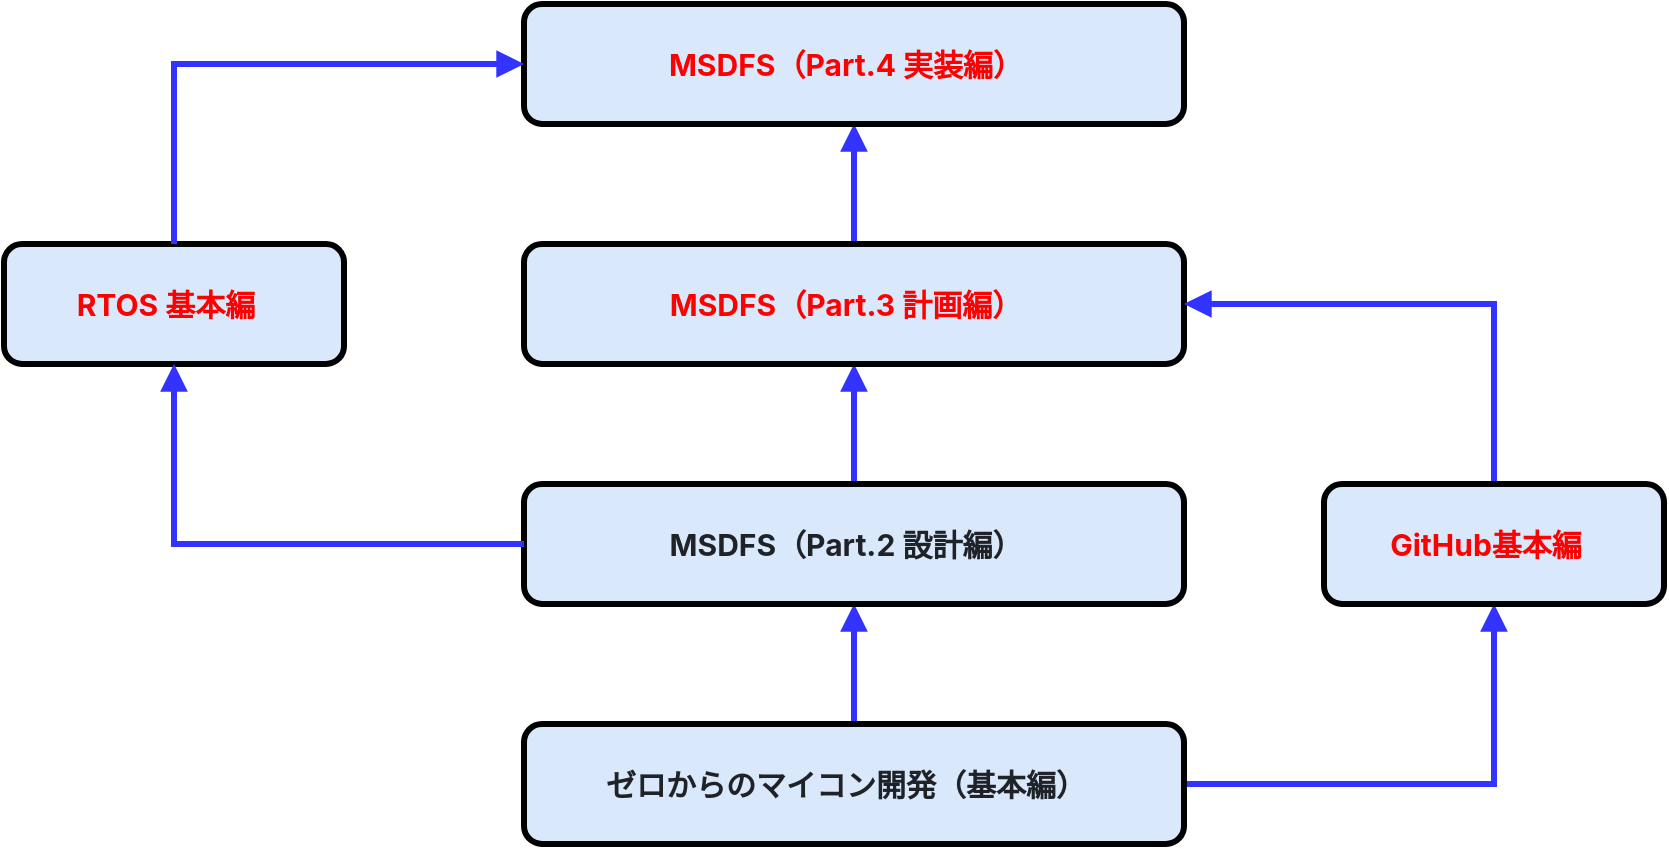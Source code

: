 <mxfile version="28.0.6" pages="3">
  <diagram name="Concept" id="gyDN8xmJq9cGO3GvEnbL">
    <mxGraphModel dx="1426" dy="841" grid="1" gridSize="10" guides="1" tooltips="1" connect="1" arrows="1" fold="1" page="1" pageScale="1" pageWidth="1100" pageHeight="850" background="none" math="0" shadow="0">
      <root>
        <mxCell id="iCJ9TH8GzqM0QcMqVKSq-0" />
        <mxCell id="iCJ9TH8GzqM0QcMqVKSq-1" parent="iCJ9TH8GzqM0QcMqVKSq-0" />
        <mxCell id="RgOVxA6ob6zA1to62i2F-9" value="" style="edgeStyle=orthogonalEdgeStyle;rounded=0;orthogonalLoop=1;jettySize=auto;html=1;strokeColor=#3333FF;fontColor=#46495D;fillColor=#B2C9AB;strokeWidth=3;endArrow=block;endFill=1;" parent="iCJ9TH8GzqM0QcMqVKSq-1" source="RgOVxA6ob6zA1to62i2F-2" target="RgOVxA6ob6zA1to62i2F-3" edge="1">
          <mxGeometry relative="1" as="geometry" />
        </mxCell>
        <mxCell id="RgOVxA6ob6zA1to62i2F-12" value="" style="edgeStyle=orthogonalEdgeStyle;rounded=0;orthogonalLoop=1;jettySize=auto;html=1;strokeColor=#3333FF;fontColor=#46495D;fillColor=#B2C9AB;strokeWidth=3;endArrow=block;endFill=1;" parent="iCJ9TH8GzqM0QcMqVKSq-1" source="RgOVxA6ob6zA1to62i2F-2" target="RgOVxA6ob6zA1to62i2F-7" edge="1">
          <mxGeometry relative="1" as="geometry" />
        </mxCell>
        <mxCell id="RgOVxA6ob6zA1to62i2F-2" value="&lt;h2 class=&quot;Box-sc-g0xbh4-0 gDzpXv prc-PageHeader-Title-LKOsd HeaderViewer-module__PageHeader_Title--FtJ26 prc-Heading-Heading-6CmGO&quot; data-component=&quot;PH_Title&quot; data-hidden=&quot;false&quot; style=&quot;box-sizing: border-box; margin: 0px; order: 1; line-height: 1.429; color: rgb(31, 35, 40); font-family: -apple-system, BlinkMacSystemFont, &amp;quot;Segoe UI&amp;quot;, &amp;quot;Noto Sans&amp;quot;, Helvetica, Arial, sans-serif, &amp;quot;Apple Color Emoji&amp;quot;, &amp;quot;Segoe UI Emoji&amp;quot;; text-align: start; --custom-font-size: 2rem;&quot;&gt;&lt;bdi class=&quot;Box-sc-g0xbh4-0 hjDqIa markdown-title HeaderViewer-module__VerifiedHTMLBox--EQCNM&quot; data-testid=&quot;issue-title&quot; style=&quot;box-sizing: border-box; display: inline; word-break: break-word; margin-right: 8px;&quot;&gt;ゼロからのマイコン開発（基本編）&lt;/bdi&gt;&lt;/h2&gt;" style="rounded=1;whiteSpace=wrap;html=1;fontSize=10;fillColor=#dae8fc;strokeColor=#000000;labelBackgroundColor=none;fontStyle=1;strokeWidth=3;" parent="iCJ9TH8GzqM0QcMqVKSq-1" vertex="1">
          <mxGeometry x="300" y="440" width="330" height="60" as="geometry" />
        </mxCell>
        <mxCell id="RgOVxA6ob6zA1to62i2F-10" value="" style="edgeStyle=orthogonalEdgeStyle;rounded=0;orthogonalLoop=1;jettySize=auto;html=1;strokeColor=#3333FF;fontColor=#46495D;fillColor=#B2C9AB;strokeWidth=3;endArrow=block;endFill=1;" parent="iCJ9TH8GzqM0QcMqVKSq-1" source="RgOVxA6ob6zA1to62i2F-3" target="RgOVxA6ob6zA1to62i2F-4" edge="1">
          <mxGeometry relative="1" as="geometry" />
        </mxCell>
        <mxCell id="RgOVxA6ob6zA1to62i2F-3" value="&lt;h2 class=&quot;Box-sc-g0xbh4-0 gDzpXv prc-PageHeader-Title-LKOsd HeaderViewer-module__PageHeader_Title--FtJ26 prc-Heading-Heading-6CmGO&quot; data-component=&quot;PH_Title&quot; data-hidden=&quot;false&quot; style=&quot;box-sizing: border-box; margin: 0px; order: 1; line-height: 1.429; color: rgb(31, 35, 40); font-family: -apple-system, BlinkMacSystemFont, &amp;quot;Segoe UI&amp;quot;, &amp;quot;Noto Sans&amp;quot;, Helvetica, Arial, sans-serif, &amp;quot;Apple Color Emoji&amp;quot;, &amp;quot;Segoe UI Emoji&amp;quot;; text-align: start; --custom-font-size: 2rem;&quot;&gt;&lt;bdi class=&quot;Box-sc-g0xbh4-0 hjDqIa markdown-title HeaderViewer-module__VerifiedHTMLBox--EQCNM&quot; data-testid=&quot;issue-title&quot; style=&quot;box-sizing: border-box; display: inline; word-break: break-word; margin-right: 8px;&quot;&gt;MSDFS（Part.2 設計編）&lt;/bdi&gt;&lt;/h2&gt;" style="rounded=1;whiteSpace=wrap;html=1;fontSize=10;fillColor=#dae8fc;strokeColor=#000000;labelBackgroundColor=none;fontStyle=1;strokeWidth=3;" parent="iCJ9TH8GzqM0QcMqVKSq-1" vertex="1">
          <mxGeometry x="300" y="320" width="330" height="60" as="geometry" />
        </mxCell>
        <mxCell id="RgOVxA6ob6zA1to62i2F-11" value="" style="edgeStyle=orthogonalEdgeStyle;rounded=0;orthogonalLoop=1;jettySize=auto;html=1;strokeColor=#3333FF;fontColor=#46495D;fillColor=#B2C9AB;strokeWidth=3;endArrow=block;endFill=1;" parent="iCJ9TH8GzqM0QcMqVKSq-1" source="RgOVxA6ob6zA1to62i2F-4" target="RgOVxA6ob6zA1to62i2F-5" edge="1">
          <mxGeometry relative="1" as="geometry" />
        </mxCell>
        <mxCell id="RgOVxA6ob6zA1to62i2F-4" value="&lt;h2 class=&quot;Box-sc-g0xbh4-0 gDzpXv prc-PageHeader-Title-LKOsd HeaderViewer-module__PageHeader_Title--FtJ26 prc-Heading-Heading-6CmGO&quot; data-component=&quot;PH_Title&quot; data-hidden=&quot;false&quot; style=&quot;box-sizing: border-box; margin: 0px; order: 1; line-height: 1.429; font-family: -apple-system, BlinkMacSystemFont, &amp;quot;Segoe UI&amp;quot;, &amp;quot;Noto Sans&amp;quot;, Helvetica, Arial, sans-serif, &amp;quot;Apple Color Emoji&amp;quot;, &amp;quot;Segoe UI Emoji&amp;quot;; text-align: start; --custom-font-size: 2rem;&quot;&gt;&lt;bdi class=&quot;Box-sc-g0xbh4-0 hjDqIa markdown-title HeaderViewer-module__VerifiedHTMLBox--EQCNM&quot; data-testid=&quot;issue-title&quot; style=&quot;box-sizing: border-box; display: inline; word-break: break-word; margin-right: 8px;&quot;&gt;MSDFS（Part.3 計画編）&lt;/bdi&gt;&lt;/h2&gt;" style="rounded=1;whiteSpace=wrap;html=1;fontSize=10;fillColor=#dae8fc;strokeColor=#000000;labelBackgroundColor=none;fontStyle=1;strokeWidth=3;fontColor=#FF0000;" parent="iCJ9TH8GzqM0QcMqVKSq-1" vertex="1">
          <mxGeometry x="300" y="200" width="330" height="60" as="geometry" />
        </mxCell>
        <mxCell id="RgOVxA6ob6zA1to62i2F-5" value="&lt;h2 style=&quot;box-sizing: border-box; margin: 0px; order: 1; line-height: 1.429; font-family: -apple-system, BlinkMacSystemFont, &amp;quot;Segoe UI&amp;quot;, &amp;quot;Noto Sans&amp;quot;, Helvetica, Arial, sans-serif, &amp;quot;Apple Color Emoji&amp;quot;, &amp;quot;Segoe UI Emoji&amp;quot;; text-align: start; --custom-font-size: 2rem;&quot; data-hidden=&quot;false&quot; data-component=&quot;PH_Title&quot; class=&quot;Box-sc-g0xbh4-0 gDzpXv prc-PageHeader-Title-LKOsd HeaderViewer-module__PageHeader_Title--FtJ26 prc-Heading-Heading-6CmGO&quot;&gt;&lt;bdi style=&quot;box-sizing: border-box; display: inline; word-break: break-word; margin-right: 8px;&quot; data-testid=&quot;issue-title&quot; class=&quot;Box-sc-g0xbh4-0 hjDqIa markdown-title HeaderViewer-module__VerifiedHTMLBox--EQCNM&quot;&gt;MSDFS（Part.4 実装編）&lt;/bdi&gt;&lt;/h2&gt;" style="rounded=1;whiteSpace=wrap;html=1;fontSize=10;fillColor=#dae8fc;strokeColor=#000000;labelBackgroundColor=none;fontStyle=1;strokeWidth=3;fontColor=#FF0000;" parent="iCJ9TH8GzqM0QcMqVKSq-1" vertex="1">
          <mxGeometry x="300" y="80" width="330" height="60" as="geometry" />
        </mxCell>
        <mxCell id="RgOVxA6ob6zA1to62i2F-14" style="edgeStyle=orthogonalEdgeStyle;rounded=0;orthogonalLoop=1;jettySize=auto;html=1;entryX=1;entryY=0.5;entryDx=0;entryDy=0;strokeColor=#3333FF;fontColor=#46495D;fillColor=#B2C9AB;strokeWidth=3;endArrow=block;endFill=1;" parent="iCJ9TH8GzqM0QcMqVKSq-1" source="RgOVxA6ob6zA1to62i2F-7" target="RgOVxA6ob6zA1to62i2F-4" edge="1">
          <mxGeometry relative="1" as="geometry">
            <Array as="points">
              <mxPoint x="785" y="230" />
            </Array>
          </mxGeometry>
        </mxCell>
        <mxCell id="RgOVxA6ob6zA1to62i2F-7" value="&lt;h2 class=&quot;Box-sc-g0xbh4-0 gDzpXv prc-PageHeader-Title-LKOsd HeaderViewer-module__PageHeader_Title--FtJ26 prc-Heading-Heading-6CmGO&quot; data-component=&quot;PH_Title&quot; data-hidden=&quot;false&quot; style=&quot;box-sizing: border-box; margin: 0px; order: 1; line-height: 1.429; font-family: -apple-system, BlinkMacSystemFont, &amp;quot;Segoe UI&amp;quot;, &amp;quot;Noto Sans&amp;quot;, Helvetica, Arial, sans-serif, &amp;quot;Apple Color Emoji&amp;quot;, &amp;quot;Segoe UI Emoji&amp;quot;; text-align: start; --custom-font-size: 2rem;&quot;&gt;&lt;bdi class=&quot;Box-sc-g0xbh4-0 hjDqIa markdown-title HeaderViewer-module__VerifiedHTMLBox--EQCNM&quot; data-testid=&quot;issue-title&quot; style=&quot;box-sizing: border-box; display: inline; word-break: break-word; margin-right: 8px;&quot;&gt;GitHub基本編&lt;/bdi&gt;&lt;/h2&gt;" style="rounded=1;whiteSpace=wrap;html=1;fontSize=10;fillColor=#dae8fc;strokeColor=#000000;labelBackgroundColor=none;fontStyle=1;strokeWidth=3;fontColor=#FF0000;" parent="iCJ9TH8GzqM0QcMqVKSq-1" vertex="1">
          <mxGeometry x="700" y="320" width="170" height="60" as="geometry" />
        </mxCell>
        <mxCell id="DFg-TdxBjcgFVhkLbBi8-0" value="&lt;h2 class=&quot;Box-sc-g0xbh4-0 gDzpXv prc-PageHeader-Title-LKOsd HeaderViewer-module__PageHeader_Title--FtJ26 prc-Heading-Heading-6CmGO&quot; data-component=&quot;PH_Title&quot; data-hidden=&quot;false&quot; style=&quot;box-sizing: border-box; margin: 0px; order: 1; line-height: 1.429; font-family: -apple-system, BlinkMacSystemFont, &amp;quot;Segoe UI&amp;quot;, &amp;quot;Noto Sans&amp;quot;, Helvetica, Arial, sans-serif, &amp;quot;Apple Color Emoji&amp;quot;, &amp;quot;Segoe UI Emoji&amp;quot;; text-align: start; --custom-font-size: 2rem;&quot;&gt;&lt;bdi class=&quot;Box-sc-g0xbh4-0 hjDqIa markdown-title HeaderViewer-module__VerifiedHTMLBox--EQCNM&quot; data-testid=&quot;issue-title&quot; style=&quot;box-sizing: border-box; display: inline; word-break: break-word; margin-right: 8px;&quot;&gt;RTOS 基本編&lt;/bdi&gt;&lt;/h2&gt;" style="rounded=1;whiteSpace=wrap;html=1;fontSize=10;fillColor=#dae8fc;strokeColor=#000000;labelBackgroundColor=none;fontStyle=1;strokeWidth=3;fontColor=#FF0000;" vertex="1" parent="iCJ9TH8GzqM0QcMqVKSq-1">
          <mxGeometry x="40" y="200" width="170" height="60" as="geometry" />
        </mxCell>
        <mxCell id="DFg-TdxBjcgFVhkLbBi8-1" value="" style="edgeStyle=orthogonalEdgeStyle;rounded=0;orthogonalLoop=1;jettySize=auto;html=1;strokeColor=#3333FF;fontColor=#46495D;fillColor=#B2C9AB;exitX=0;exitY=0.5;exitDx=0;exitDy=0;entryX=0.5;entryY=1;entryDx=0;entryDy=0;strokeWidth=3;endArrow=block;endFill=1;" edge="1" parent="iCJ9TH8GzqM0QcMqVKSq-1" source="RgOVxA6ob6zA1to62i2F-3" target="DFg-TdxBjcgFVhkLbBi8-0">
          <mxGeometry relative="1" as="geometry">
            <mxPoint x="770" y="570" as="sourcePoint" />
            <mxPoint x="925" y="480" as="targetPoint" />
          </mxGeometry>
        </mxCell>
        <mxCell id="DFg-TdxBjcgFVhkLbBi8-2" value="" style="edgeStyle=orthogonalEdgeStyle;rounded=0;orthogonalLoop=1;jettySize=auto;html=1;strokeColor=#3333FF;fontColor=#46495D;fillColor=#B2C9AB;exitX=0.5;exitY=0;exitDx=0;exitDy=0;entryX=0;entryY=0.5;entryDx=0;entryDy=0;strokeWidth=3;endArrow=block;endFill=1;" edge="1" parent="iCJ9TH8GzqM0QcMqVKSq-1" source="DFg-TdxBjcgFVhkLbBi8-0" target="RgOVxA6ob6zA1to62i2F-5">
          <mxGeometry relative="1" as="geometry">
            <mxPoint x="375" y="330" as="sourcePoint" />
            <mxPoint x="200" y="240" as="targetPoint" />
          </mxGeometry>
        </mxCell>
      </root>
    </mxGraphModel>
  </diagram>
  <diagram name="HCD" id="13e1069c-82ec-6db2-03f1-153e76fe0fe0">
    <mxGraphModel dx="1426" dy="841" grid="1" gridSize="10" guides="1" tooltips="1" connect="1" arrows="1" fold="1" page="1" pageScale="1" pageWidth="1100" pageHeight="850" background="none" math="0" shadow="0">
      <root>
        <mxCell id="0" />
        <mxCell id="1" parent="0" />
        <mxCell id="c04L4ZITfjTPw2QW9u5T-43" value="&lt;h1 style=&quot;margin-top: 0px;&quot;&gt;MCU Hardware Concept Model&lt;/h1&gt;" style="text;html=1;whiteSpace=wrap;overflow=hidden;rounded=0;" parent="1" vertex="1">
          <mxGeometry x="40" y="20" width="380" height="50" as="geometry" />
        </mxCell>
        <mxCell id="vPWLyh52lt6zzSOhZWYh-5" value="" style="edgeStyle=orthogonalEdgeStyle;rounded=0;orthogonalLoop=1;jettySize=auto;html=1;startArrow=block;startFill=1;endArrow=block;endFill=1;" parent="1" source="vPWLyh52lt6zzSOhZWYh-1" target="vPWLyh52lt6zzSOhZWYh-3" edge="1">
          <mxGeometry relative="1" as="geometry" />
        </mxCell>
        <mxCell id="vPWLyh52lt6zzSOhZWYh-1" value="MCU" style="shape=folder;fontStyle=1;tabWidth=110;tabHeight=30;tabPosition=left;html=1;boundedLbl=1;labelInHeader=1;container=1;collapsible=0;recursiveResize=0;whiteSpace=wrap;" parent="1" vertex="1">
          <mxGeometry x="40" y="80" width="160" height="100" as="geometry" />
        </mxCell>
        <mxCell id="vPWLyh52lt6zzSOhZWYh-2" value="ARM CoreM0+" style="html=1;whiteSpace=wrap;" parent="vPWLyh52lt6zzSOhZWYh-1" vertex="1">
          <mxGeometry width="110" height="30" relative="1" as="geometry">
            <mxPoint x="24" y="50" as="offset" />
          </mxGeometry>
        </mxCell>
        <mxCell id="vPWLyh52lt6zzSOhZWYh-12" value="" style="edgeStyle=orthogonalEdgeStyle;rounded=0;orthogonalLoop=1;jettySize=auto;html=1;startArrow=block;startFill=1;endArrow=block;endFill=1;" parent="1" source="vPWLyh52lt6zzSOhZWYh-3" target="vPWLyh52lt6zzSOhZWYh-8" edge="1">
          <mxGeometry relative="1" as="geometry" />
        </mxCell>
        <mxCell id="vPWLyh52lt6zzSOhZWYh-3" value="Memory" style="shape=folder;fontStyle=1;tabWidth=110;tabHeight=30;tabPosition=left;html=1;boundedLbl=1;labelInHeader=1;container=1;collapsible=0;recursiveResize=0;whiteSpace=wrap;" parent="1" vertex="1">
          <mxGeometry x="320" y="80" width="160" height="180" as="geometry" />
        </mxCell>
        <mxCell id="vPWLyh52lt6zzSOhZWYh-4" value="Register" style="html=1;whiteSpace=wrap;" parent="vPWLyh52lt6zzSOhZWYh-3" vertex="1">
          <mxGeometry width="110" height="30" relative="1" as="geometry">
            <mxPoint x="24" y="50" as="offset" />
          </mxGeometry>
        </mxCell>
        <mxCell id="vPWLyh52lt6zzSOhZWYh-6" value="SRAM" style="html=1;whiteSpace=wrap;" parent="vPWLyh52lt6zzSOhZWYh-3" vertex="1">
          <mxGeometry width="110" height="30" relative="1" as="geometry">
            <mxPoint x="24" y="90" as="offset" />
          </mxGeometry>
        </mxCell>
        <mxCell id="vPWLyh52lt6zzSOhZWYh-7" value="FLASH" style="html=1;whiteSpace=wrap;" parent="vPWLyh52lt6zzSOhZWYh-3" vertex="1">
          <mxGeometry width="110" height="30" relative="1" as="geometry">
            <mxPoint x="24" y="130" as="offset" />
          </mxGeometry>
        </mxCell>
        <mxCell id="vPWLyh52lt6zzSOhZWYh-8" value="Peripherals" style="shape=folder;fontStyle=1;tabWidth=110;tabHeight=30;tabPosition=left;html=1;boundedLbl=1;labelInHeader=1;container=1;collapsible=0;recursiveResize=0;whiteSpace=wrap;" parent="1" vertex="1">
          <mxGeometry x="600" y="80" width="160" height="180" as="geometry" />
        </mxCell>
        <mxCell id="vPWLyh52lt6zzSOhZWYh-9" value="GPIO" style="html=1;whiteSpace=wrap;" parent="vPWLyh52lt6zzSOhZWYh-8" vertex="1">
          <mxGeometry width="110" height="30" relative="1" as="geometry">
            <mxPoint x="24" y="50" as="offset" />
          </mxGeometry>
        </mxCell>
        <mxCell id="vPWLyh52lt6zzSOhZWYh-10" value="TIM" style="html=1;whiteSpace=wrap;" parent="vPWLyh52lt6zzSOhZWYh-8" vertex="1">
          <mxGeometry width="110" height="30" relative="1" as="geometry">
            <mxPoint x="24" y="90" as="offset" />
          </mxGeometry>
        </mxCell>
        <mxCell id="vPWLyh52lt6zzSOhZWYh-11" value="UART" style="html=1;whiteSpace=wrap;" parent="vPWLyh52lt6zzSOhZWYh-8" vertex="1">
          <mxGeometry width="110" height="30" relative="1" as="geometry">
            <mxPoint x="24" y="130" as="offset" />
          </mxGeometry>
        </mxCell>
        <mxCell id="vPWLyh52lt6zzSOhZWYh-13" value="" style="edgeStyle=orthogonalEdgeStyle;rounded=0;orthogonalLoop=1;jettySize=auto;html=1;startArrow=block;startFill=1;endArrow=block;endFill=1;" parent="1" edge="1">
          <mxGeometry relative="1" as="geometry">
            <mxPoint x="40" y="280" as="sourcePoint" />
            <mxPoint x="300" y="280" as="targetPoint" />
          </mxGeometry>
        </mxCell>
        <mxCell id="vPWLyh52lt6zzSOhZWYh-14" value="BUS, e.g., IOPORT,AHB, APB, System, DMA." style="text;html=1;align=center;verticalAlign=middle;whiteSpace=wrap;rounded=0;" parent="1" vertex="1">
          <mxGeometry x="40" y="290" width="270" height="30" as="geometry" />
        </mxCell>
      </root>
    </mxGraphModel>
  </diagram>
  <diagram name="SCD" id="J-Bd_j0rxy2oPNWF3FvJ">
    <mxGraphModel dx="1434" dy="844" grid="1" gridSize="10" guides="1" tooltips="1" connect="1" arrows="1" fold="1" page="1" pageScale="1" pageWidth="1100" pageHeight="850" background="none" math="0" shadow="0">
      <root>
        <mxCell id="t-YoSb7FIt-wNIy6U0vz-0" />
        <mxCell id="t-YoSb7FIt-wNIy6U0vz-1" parent="t-YoSb7FIt-wNIy6U0vz-0" />
        <mxCell id="t-YoSb7FIt-wNIy6U0vz-2" value="Memory" style="shape=umlLifeline;perimeter=lifelinePerimeter;whiteSpace=wrap;html=1;container=1;collapsible=0;recursiveResize=0;outlineConnect=0;rounded=1;shadow=0;comic=0;labelBackgroundColor=none;strokeWidth=1;fontFamily=Verdana;fontSize=12;align=center;" vertex="1" parent="t-YoSb7FIt-wNIy6U0vz-1">
          <mxGeometry x="360" y="122" width="100" height="219" as="geometry" />
        </mxCell>
        <mxCell id="t-YoSb7FIt-wNIy6U0vz-20" value="" style="html=1;points=[];perimeter=orthogonalPerimeter;rounded=0;shadow=0;comic=0;labelBackgroundColor=none;strokeWidth=1;fontFamily=Verdana;fontSize=12;align=center;" vertex="1" parent="t-YoSb7FIt-wNIy6U0vz-2">
          <mxGeometry x="45" y="81" width="10" height="21" as="geometry" />
        </mxCell>
        <mxCell id="t-YoSb7FIt-wNIy6U0vz-3" value="GPIOF" style="shape=umlLifeline;perimeter=lifelinePerimeter;whiteSpace=wrap;html=1;container=1;collapsible=0;recursiveResize=0;outlineConnect=0;rounded=1;shadow=0;comic=0;labelBackgroundColor=none;strokeWidth=1;fontFamily=Verdana;fontSize=12;align=center;" vertex="1" parent="t-YoSb7FIt-wNIy6U0vz-1">
          <mxGeometry x="591" y="122" width="100" height="219" as="geometry" />
        </mxCell>
        <mxCell id="t-YoSb7FIt-wNIy6U0vz-11" value="Update [0x5000 1400 - 17FF]" style="endArrow=none;endFill=0;endSize=12;html=1;rounded=0;exitX=0.5;exitY=0.933;exitDx=0;exitDy=0;exitPerimeter=0;startFill=0;" edge="1" parent="t-YoSb7FIt-wNIy6U0vz-3">
          <mxGeometry x="0.003" width="160" relative="1" as="geometry">
            <mxPoint x="49" y="136" as="sourcePoint" />
            <mxPoint x="-176" y="136.01" as="targetPoint" />
            <mxPoint as="offset" />
          </mxGeometry>
        </mxCell>
        <mxCell id="YYZ_FA172tAhD1S2uNox-22" value="" style="html=1;points=[];perimeter=orthogonalPerimeter;rounded=0;shadow=0;comic=0;labelBackgroundColor=none;strokeWidth=1;fontFamily=Verdana;fontSize=12;align=center;" vertex="1" parent="t-YoSb7FIt-wNIy6U0vz-3">
          <mxGeometry x="45" y="124" width="10" height="21" as="geometry" />
        </mxCell>
        <mxCell id="t-YoSb7FIt-wNIy6U0vz-8" value="MCU" style="shape=umlLifeline;perimeter=lifelinePerimeter;whiteSpace=wrap;html=1;container=1;collapsible=0;recursiveResize=0;outlineConnect=0;rounded=1;shadow=0;comic=0;labelBackgroundColor=none;strokeWidth=1;fontFamily=Verdana;fontSize=12;align=center;" vertex="1" parent="t-YoSb7FIt-wNIy6U0vz-1">
          <mxGeometry x="79" y="122" width="100" height="219" as="geometry" />
        </mxCell>
        <mxCell id="YYZ_FA172tAhD1S2uNox-2" value="" style="html=1;points=[[0,0,0,0,5],[0,1,0,0,-5],[1,0,0,0,5],[1,1,0,0,-5]];perimeter=orthogonalPerimeter;outlineConnect=0;targetShapes=umlLifeline;portConstraint=eastwest;newEdgeStyle={&quot;curved&quot;:0,&quot;rounded&quot;:0};" vertex="1" parent="t-YoSb7FIt-wNIy6U0vz-8">
          <mxGeometry x="45" y="68" width="10" height="42" as="geometry" />
        </mxCell>
        <mxCell id="YYZ_FA172tAhD1S2uNox-3" value="dispatch" style="html=1;verticalAlign=bottom;startArrow=oval;endArrow=block;startSize=8;curved=0;rounded=0;entryX=0;entryY=0;entryDx=0;entryDy=5;" edge="1" target="YYZ_FA172tAhD1S2uNox-2" parent="t-YoSb7FIt-wNIy6U0vz-8">
          <mxGeometry relative="1" as="geometry">
            <mxPoint x="-25" y="73" as="sourcePoint" />
          </mxGeometry>
        </mxCell>
        <mxCell id="t-YoSb7FIt-wNIy6U0vz-24" value="&lt;h1 style=&quot;margin-top: 0px;&quot;&gt;MCU Software Concept Model&lt;/h1&gt;" style="text;html=1;whiteSpace=wrap;overflow=hidden;rounded=0;" vertex="1" parent="t-YoSb7FIt-wNIy6U0vz-1">
          <mxGeometry x="40" y="20" width="380" height="50" as="geometry" />
        </mxCell>
        <mxCell id="YYZ_FA172tAhD1S2uNox-0" value="&lt;font&gt;- Polling (main, thread, 非同期)&lt;/font&gt;" style="text;html=1;align=left;verticalAlign=middle;whiteSpace=wrap;rounded=0;fontStyle=1;fontSize=15;" vertex="1" parent="t-YoSb7FIt-wNIy6U0vz-1">
          <mxGeometry x="40" y="81" width="360" height="30" as="geometry" />
        </mxCell>
        <mxCell id="YYZ_FA172tAhD1S2uNox-1" value="&lt;font&gt;- ISR (割り込み, handler, 同期)&lt;/font&gt;" style="text;html=1;align=left;verticalAlign=middle;whiteSpace=wrap;rounded=0;fontStyle=1;fontSize=15;" vertex="1" parent="t-YoSb7FIt-wNIy6U0vz-1">
          <mxGeometry x="40" y="361" width="380" height="30" as="geometry" />
        </mxCell>
        <mxCell id="YYZ_FA172tAhD1S2uNox-9" value="Read [0x5000 1400 - 17FF]" style="endArrow=block;dashed=1;endFill=0;endSize=12;html=1;rounded=0;" edge="1" parent="t-YoSb7FIt-wNIy6U0vz-1">
          <mxGeometry x="-0.063" y="10" width="160" relative="1" as="geometry">
            <mxPoint x="134" y="202" as="sourcePoint" />
            <mxPoint x="409" y="202" as="targetPoint" />
            <mxPoint as="offset" />
          </mxGeometry>
        </mxCell>
        <mxCell id="YYZ_FA172tAhD1S2uNox-10" value="Memory" style="shape=umlLifeline;perimeter=lifelinePerimeter;whiteSpace=wrap;html=1;container=1;collapsible=0;recursiveResize=0;outlineConnect=0;rounded=1;shadow=0;comic=0;labelBackgroundColor=none;strokeWidth=1;fontFamily=Verdana;fontSize=12;align=center;" vertex="1" parent="t-YoSb7FIt-wNIy6U0vz-1">
          <mxGeometry x="360" y="401" width="100" height="240" as="geometry" />
        </mxCell>
        <mxCell id="YYZ_FA172tAhD1S2uNox-11" value="" style="html=1;points=[];perimeter=orthogonalPerimeter;rounded=0;shadow=0;comic=0;labelBackgroundColor=none;strokeWidth=1;fontFamily=Verdana;fontSize=12;align=center;" vertex="1" parent="YYZ_FA172tAhD1S2uNox-10">
          <mxGeometry x="45" y="122" width="10" height="21" as="geometry" />
        </mxCell>
        <mxCell id="YYZ_FA172tAhD1S2uNox-42" value="TIM7 ISR [0x0000_0088]" style="endArrow=none;endFill=1;endSize=12;html=1;rounded=0;exitX=0.5;exitY=0.933;exitDx=0;exitDy=0;exitPerimeter=0;startFill=0;" edge="1" parent="YYZ_FA172tAhD1S2uNox-10">
          <mxGeometry x="0.003" width="160" relative="1" as="geometry">
            <mxPoint x="276" y="200" as="sourcePoint" />
            <mxPoint x="51" y="200.01" as="targetPoint" />
            <mxPoint as="offset" />
          </mxGeometry>
        </mxCell>
        <mxCell id="YYZ_FA172tAhD1S2uNox-13" value="TIM7" style="shape=umlLifeline;perimeter=lifelinePerimeter;whiteSpace=wrap;html=1;container=1;collapsible=0;recursiveResize=0;outlineConnect=0;rounded=1;shadow=0;comic=0;labelBackgroundColor=none;strokeWidth=1;fontFamily=Verdana;fontSize=12;align=center;" vertex="1" parent="t-YoSb7FIt-wNIy6U0vz-1">
          <mxGeometry x="591" y="401" width="100" height="240" as="geometry" />
        </mxCell>
        <mxCell id="YYZ_FA172tAhD1S2uNox-14" value="Timer Expired" style="endArrow=none;endFill=1;endSize=12;html=1;rounded=0;exitX=0.5;exitY=0.933;exitDx=0;exitDy=0;exitPerimeter=0;startFill=0;" edge="1" parent="YYZ_FA172tAhD1S2uNox-13">
          <mxGeometry x="0.003" width="160" relative="1" as="geometry">
            <mxPoint x="49" y="178" as="sourcePoint" />
            <mxPoint x="-176" y="178.01" as="targetPoint" />
            <mxPoint as="offset" />
          </mxGeometry>
        </mxCell>
        <mxCell id="YYZ_FA172tAhD1S2uNox-21" value="Start [0x5000 1400 - 17FF]" style="endArrow=none;endFill=1;endSize=12;html=1;rounded=0;exitX=0.5;exitY=0.933;exitDx=0;exitDy=0;exitPerimeter=0;startFill=0;" edge="1" parent="YYZ_FA172tAhD1S2uNox-13">
          <mxGeometry x="0.003" width="160" relative="1" as="geometry">
            <mxPoint x="49" y="132" as="sourcePoint" />
            <mxPoint x="-176" y="132.01" as="targetPoint" />
            <mxPoint as="offset" />
          </mxGeometry>
        </mxCell>
        <mxCell id="YYZ_FA172tAhD1S2uNox-23" value="" style="html=1;points=[];perimeter=orthogonalPerimeter;rounded=0;shadow=0;comic=0;labelBackgroundColor=none;strokeWidth=1;fontFamily=Verdana;fontSize=12;align=center;" vertex="1" parent="YYZ_FA172tAhD1S2uNox-13">
          <mxGeometry x="45" y="126" width="10" height="21" as="geometry" />
        </mxCell>
        <mxCell id="YYZ_FA172tAhD1S2uNox-35" value="" style="html=1;points=[];perimeter=orthogonalPerimeter;rounded=0;shadow=0;comic=0;labelBackgroundColor=none;strokeWidth=1;fontFamily=Verdana;fontSize=12;align=center;" vertex="1" parent="YYZ_FA172tAhD1S2uNox-13">
          <mxGeometry x="45" y="171" width="10" height="39" as="geometry" />
        </mxCell>
        <mxCell id="YYZ_FA172tAhD1S2uNox-15" value="MCU" style="shape=umlLifeline;perimeter=lifelinePerimeter;whiteSpace=wrap;html=1;container=1;collapsible=0;recursiveResize=0;outlineConnect=0;rounded=1;shadow=0;comic=0;labelBackgroundColor=none;strokeWidth=1;fontFamily=Verdana;fontSize=12;align=center;" vertex="1" parent="t-YoSb7FIt-wNIy6U0vz-1">
          <mxGeometry x="79" y="401" width="100" height="240" as="geometry" />
        </mxCell>
        <mxCell id="YYZ_FA172tAhD1S2uNox-16" value="" style="html=1;points=[[0,0,0,0,5],[0,1,0,0,-5],[1,0,0,0,5],[1,1,0,0,-5]];perimeter=orthogonalPerimeter;outlineConnect=0;targetShapes=umlLifeline;portConstraint=eastwest;newEdgeStyle={&quot;curved&quot;:0,&quot;rounded&quot;:0};" vertex="1" parent="YYZ_FA172tAhD1S2uNox-15">
          <mxGeometry x="45" y="109" width="10" height="42" as="geometry" />
        </mxCell>
        <mxCell id="YYZ_FA172tAhD1S2uNox-17" value="dispatch" style="html=1;verticalAlign=bottom;startArrow=oval;endArrow=block;startSize=8;curved=0;rounded=0;entryX=0;entryY=0;entryDx=0;entryDy=5;" edge="1" parent="YYZ_FA172tAhD1S2uNox-15" target="YYZ_FA172tAhD1S2uNox-16">
          <mxGeometry relative="1" as="geometry">
            <mxPoint x="-25" y="114" as="sourcePoint" />
          </mxGeometry>
        </mxCell>
        <mxCell id="YYZ_FA172tAhD1S2uNox-39" value="entry" style="html=1;verticalAlign=bottom;startArrow=oval;endArrow=block;startSize=8;curved=0;rounded=0;entryX=0;entryY=0;entryDx=0;entryDy=5;" edge="1" parent="YYZ_FA172tAhD1S2uNox-15">
          <mxGeometry relative="1" as="geometry">
            <mxPoint x="-25" y="65" as="sourcePoint" />
            <mxPoint x="45" y="65" as="targetPoint" />
          </mxGeometry>
        </mxCell>
        <mxCell id="YYZ_FA172tAhD1S2uNox-18" value="Start [0x5000 1400 - 17FF]" style="endArrow=block;endFill=1;endSize=12;html=1;rounded=0;" edge="1" parent="t-YoSb7FIt-wNIy6U0vz-1">
          <mxGeometry x="-0.063" y="10" width="160" relative="1" as="geometry">
            <mxPoint x="134" y="522" as="sourcePoint" />
            <mxPoint x="409" y="522" as="targetPoint" />
            <mxPoint as="offset" />
          </mxGeometry>
        </mxCell>
        <mxCell id="YYZ_FA172tAhD1S2uNox-24" value="" style="html=1;points=[];perimeter=orthogonalPerimeter;rounded=0;shadow=0;comic=0;labelBackgroundColor=none;strokeWidth=1;fontFamily=Verdana;fontSize=12;align=center;" vertex="1" parent="t-YoSb7FIt-wNIy6U0vz-1">
          <mxGeometry x="406" y="251" width="10" height="21" as="geometry" />
        </mxCell>
        <mxCell id="YYZ_FA172tAhD1S2uNox-29" value="" style="html=1;points=[];perimeter=orthogonalPerimeter;rounded=0;shadow=0;comic=0;labelBackgroundColor=none;strokeWidth=1;fontFamily=Verdana;fontSize=12;align=center;" vertex="1" parent="t-YoSb7FIt-wNIy6U0vz-1">
          <mxGeometry x="406" y="291" width="10" height="21" as="geometry" />
        </mxCell>
        <mxCell id="YYZ_FA172tAhD1S2uNox-30" value="" style="html=1;points=[[0,0,0,0,5],[0,1,0,0,-5],[1,0,0,0,5],[1,1,0,0,-5]];perimeter=orthogonalPerimeter;outlineConnect=0;targetShapes=umlLifeline;portConstraint=eastwest;newEdgeStyle={&quot;curved&quot;:0,&quot;rounded&quot;:0};" vertex="1" parent="t-YoSb7FIt-wNIy6U0vz-1">
          <mxGeometry x="125" y="278" width="10" height="42" as="geometry" />
        </mxCell>
        <mxCell id="YYZ_FA172tAhD1S2uNox-31" value="dispatch" style="html=1;verticalAlign=bottom;startArrow=oval;endArrow=block;startSize=8;curved=0;rounded=0;entryX=0;entryY=0;entryDx=0;entryDy=5;" edge="1" parent="t-YoSb7FIt-wNIy6U0vz-1" target="YYZ_FA172tAhD1S2uNox-30">
          <mxGeometry relative="1" as="geometry">
            <mxPoint x="55" y="283" as="sourcePoint" />
          </mxGeometry>
        </mxCell>
        <mxCell id="YYZ_FA172tAhD1S2uNox-32" value="Read [0x5000 1400 - 17FF]" style="endArrow=block;dashed=1;endFill=0;endSize=12;html=1;rounded=0;" edge="1" parent="t-YoSb7FIt-wNIy6U0vz-1">
          <mxGeometry x="-0.063" y="10" width="160" relative="1" as="geometry">
            <mxPoint x="135" y="290" as="sourcePoint" />
            <mxPoint x="410" y="290" as="targetPoint" />
            <mxPoint as="offset" />
          </mxGeometry>
        </mxCell>
        <mxCell id="YYZ_FA172tAhD1S2uNox-34" value="" style="html=1;points=[];perimeter=orthogonalPerimeter;rounded=0;shadow=0;comic=0;labelBackgroundColor=none;strokeWidth=1;fontFamily=Verdana;fontSize=12;align=center;" vertex="1" parent="t-YoSb7FIt-wNIy6U0vz-1">
          <mxGeometry x="406" y="571" width="10" height="40" as="geometry" />
        </mxCell>
        <mxCell id="YYZ_FA172tAhD1S2uNox-36" value="Implement TIM7 ISR [&lt;span style=&quot;color: rgba(0, 0, 0, 0); font-family: monospace; font-size: 0px; text-align: start; background-color: rgb(251, 251, 251);&quot;&gt;&lt;span style=&quot;color: rgb(0, 0, 0); font-family: Helvetica; font-size: 11px; text-align: center; background-color: rgb(255, 255, 255);&quot;&gt;0x0000_0088]&lt;/span&gt;%3CmxGraphModel%3E%3Croot%3E%3CmxCell%20id%3D%220%22%2F%3E%3CmxCell%20id%3D%221%22%20parent%3D%220%22%2F%3E%3CmxCell%20id%3D%222%22%20value%3D%22%22%20style%3D%22html%3D1%3Bpoints%3D%5B%5D%3Bperimeter%3DorthogonalPerimeter%3Brounded%3D0%3Bshadow%3D0%3Bcomic%3D0%3BlabelBackgroundColor%3Dnone%3BstrokeWidth%3D1%3BfontFamily%3DVerdana%3BfontSize%3D12%3Balign%3Dcenter%3B%22%20vertex%3D%221%22%20parent%3D%221%22%3E%3CmxGeometry%20x%3D%22636%22%20y%3D%22525%22%20width%3D%2210%22%20height%3D%2221%22%20as%3D%22geometry%22%2F%3E%3C%2FmxCell%3E%3C%2Froot%3E%3C%2FmxGraphModel%3E&lt;/span&gt;" style="endArrow=block;endFill=1;endSize=12;html=1;rounded=0;" edge="1" parent="t-YoSb7FIt-wNIy6U0vz-1">
          <mxGeometry width="160" relative="1" as="geometry">
            <mxPoint x="131" y="474" as="sourcePoint" />
            <mxPoint x="409.5" y="474" as="targetPoint" />
          </mxGeometry>
        </mxCell>
        <mxCell id="YYZ_FA172tAhD1S2uNox-40" value="" style="html=1;points=[[0,0,0,0,5],[0,1,0,0,-5],[1,0,0,0,5],[1,1,0,0,-5]];perimeter=orthogonalPerimeter;outlineConnect=0;targetShapes=umlLifeline;portConstraint=eastwest;newEdgeStyle={&quot;curved&quot;:0,&quot;rounded&quot;:0};" vertex="1" parent="t-YoSb7FIt-wNIy6U0vz-1">
          <mxGeometry x="124" y="461" width="10" height="30" as="geometry" />
        </mxCell>
      </root>
    </mxGraphModel>
  </diagram>
</mxfile>
